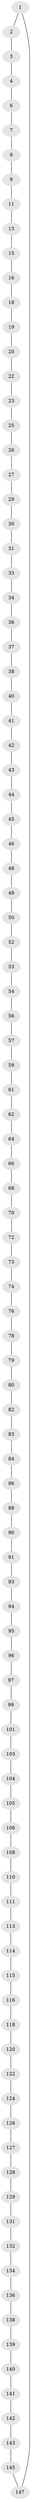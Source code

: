 // Generated by graph-tools (version 1.1) at 2025/52/02/27/25 19:52:23]
// undirected, 102 vertices, 102 edges
graph export_dot {
graph [start="1"]
  node [color=gray90,style=filled];
  1;
  2;
  3;
  4 [super="+5"];
  6;
  7;
  8;
  9 [super="+10"];
  11 [super="+12"];
  13 [super="+14"];
  15;
  16 [super="+17"];
  18;
  19;
  20 [super="+21"];
  22;
  23 [super="+24"];
  25;
  26;
  27 [super="+28"];
  29;
  30;
  31 [super="+32"];
  33;
  34 [super="+35"];
  36;
  37;
  38 [super="+39"];
  40;
  41;
  42;
  43;
  44;
  45;
  46 [super="+47"];
  48;
  49;
  50 [super="+51"];
  52;
  53;
  54 [super="+55"];
  56;
  57 [super="+58"];
  59 [super="+60"];
  61;
  62 [super="+63"];
  64 [super="+65"];
  66 [super="+67"];
  68 [super="+69"];
  70 [super="+71"];
  72;
  73;
  74 [super="+75"];
  76 [super="+77"];
  78;
  79;
  80 [super="+81"];
  82;
  83;
  84 [super="+85"];
  86 [super="+87"];
  88 [super="+89"];
  90;
  91 [super="+92"];
  93;
  94;
  95;
  96;
  97 [super="+98"];
  99 [super="+100"];
  101 [super="+102"];
  103;
  104;
  105;
  106 [super="+107"];
  108 [super="+109"];
  110;
  111 [super="+112"];
  113;
  114;
  115;
  116 [super="+117"];
  118 [super="+119"];
  120 [super="+121"];
  122 [super="+123"];
  124 [super="+125"];
  126;
  127;
  128;
  129 [super="+130"];
  131;
  132 [super="+133"];
  134 [super="+135"];
  136 [super="+137"];
  138;
  139;
  140;
  141;
  142;
  143 [super="+144"];
  145 [super="+146"];
  147;
  1 -- 2;
  1 -- 147;
  2 -- 3;
  3 -- 4;
  4 -- 6;
  6 -- 7;
  7 -- 8;
  8 -- 9;
  9 -- 11;
  11 -- 13;
  13 -- 15;
  15 -- 16;
  16 -- 18;
  18 -- 19;
  19 -- 20;
  20 -- 22;
  22 -- 23;
  23 -- 25;
  25 -- 26;
  26 -- 27;
  27 -- 29;
  29 -- 30;
  30 -- 31;
  31 -- 33;
  33 -- 34;
  34 -- 36;
  36 -- 37;
  37 -- 38;
  38 -- 40;
  40 -- 41;
  41 -- 42;
  42 -- 43;
  43 -- 44;
  44 -- 45;
  45 -- 46;
  46 -- 48;
  48 -- 49;
  49 -- 50;
  50 -- 52;
  52 -- 53;
  53 -- 54;
  54 -- 56;
  56 -- 57;
  57 -- 59;
  59 -- 61;
  61 -- 62;
  62 -- 64;
  64 -- 66;
  66 -- 68;
  68 -- 70;
  70 -- 72;
  72 -- 73;
  73 -- 74;
  74 -- 76;
  76 -- 78;
  78 -- 79;
  79 -- 80;
  80 -- 82;
  82 -- 83;
  83 -- 84;
  84 -- 86;
  86 -- 88;
  88 -- 90;
  90 -- 91;
  91 -- 93;
  93 -- 94;
  94 -- 95;
  95 -- 96;
  96 -- 97;
  97 -- 99;
  99 -- 101;
  101 -- 103;
  103 -- 104;
  104 -- 105;
  105 -- 106;
  106 -- 108;
  108 -- 110;
  110 -- 111;
  111 -- 113;
  113 -- 114;
  114 -- 115;
  115 -- 116;
  116 -- 118;
  118 -- 120;
  120 -- 122;
  122 -- 124;
  124 -- 126;
  126 -- 127;
  127 -- 128;
  128 -- 129;
  129 -- 131;
  131 -- 132;
  132 -- 134;
  134 -- 136;
  136 -- 138;
  138 -- 139;
  139 -- 140;
  140 -- 141;
  141 -- 142;
  142 -- 143;
  143 -- 145;
  145 -- 147;
}
